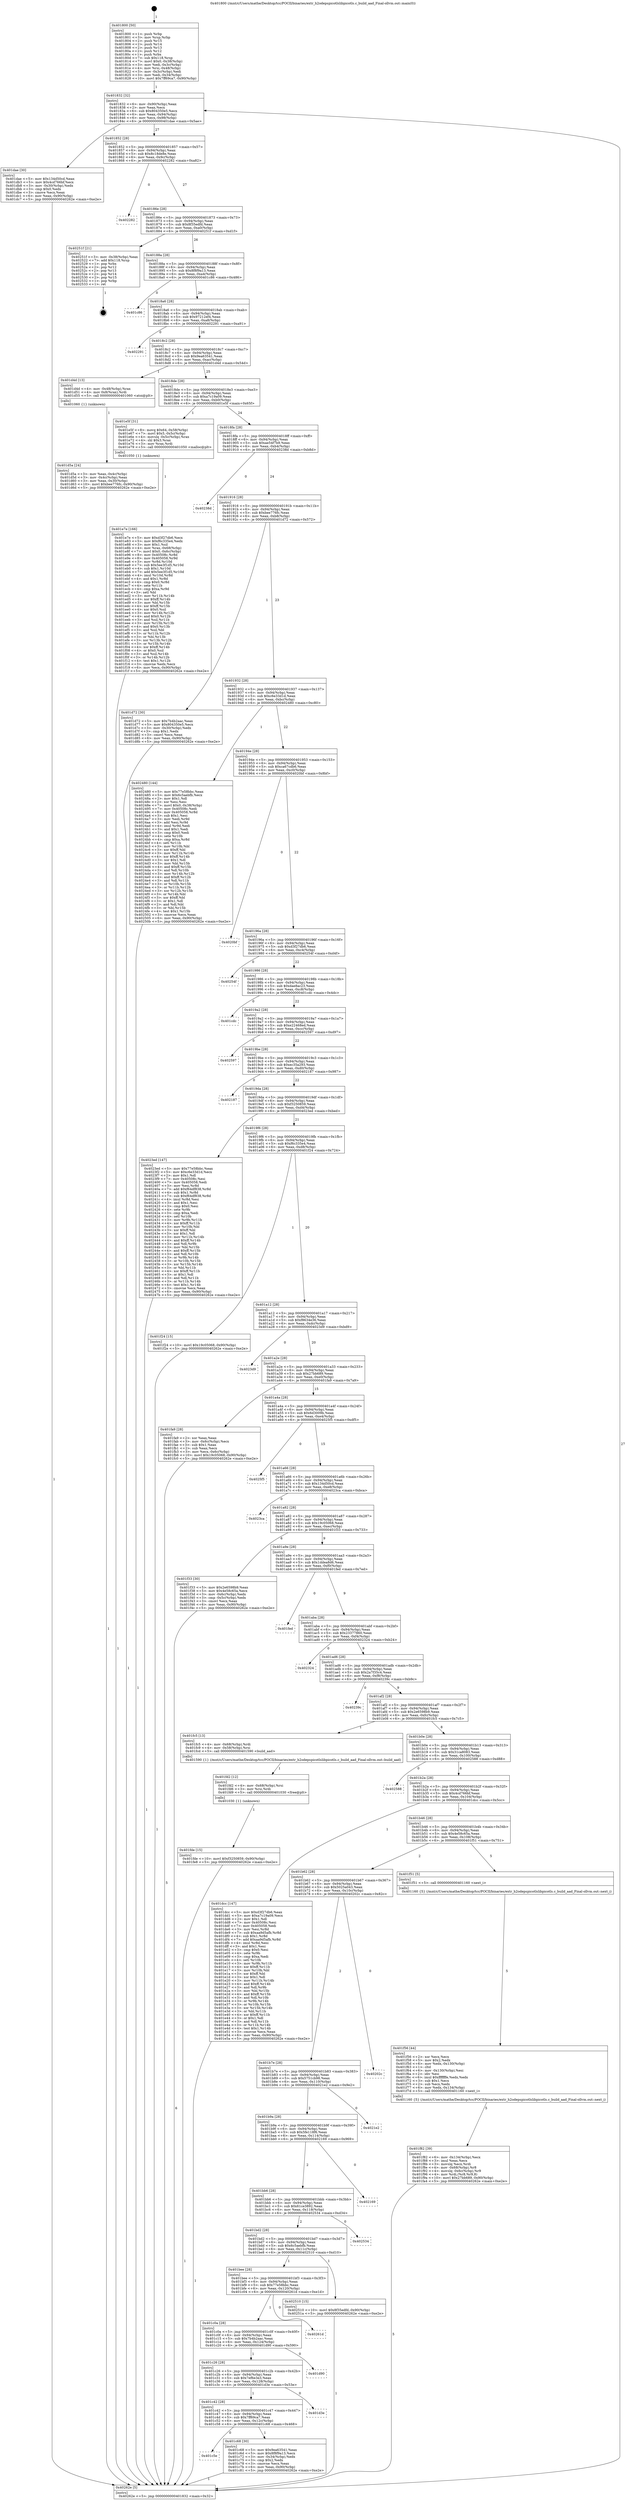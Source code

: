 digraph "0x401800" {
  label = "0x401800 (/mnt/c/Users/mathe/Desktop/tcc/POCII/binaries/extr_h2odepspicotlslibpicotls.c_build_aad_Final-ollvm.out::main(0))"
  labelloc = "t"
  node[shape=record]

  Entry [label="",width=0.3,height=0.3,shape=circle,fillcolor=black,style=filled]
  "0x401832" [label="{
     0x401832 [32]\l
     | [instrs]\l
     &nbsp;&nbsp;0x401832 \<+6\>: mov -0x90(%rbp),%eax\l
     &nbsp;&nbsp;0x401838 \<+2\>: mov %eax,%ecx\l
     &nbsp;&nbsp;0x40183a \<+6\>: sub $0x804350e5,%ecx\l
     &nbsp;&nbsp;0x401840 \<+6\>: mov %eax,-0x94(%rbp)\l
     &nbsp;&nbsp;0x401846 \<+6\>: mov %ecx,-0x98(%rbp)\l
     &nbsp;&nbsp;0x40184c \<+6\>: je 0000000000401dae \<main+0x5ae\>\l
  }"]
  "0x401dae" [label="{
     0x401dae [30]\l
     | [instrs]\l
     &nbsp;&nbsp;0x401dae \<+5\>: mov $0x134d50cd,%eax\l
     &nbsp;&nbsp;0x401db3 \<+5\>: mov $0x4cd766bf,%ecx\l
     &nbsp;&nbsp;0x401db8 \<+3\>: mov -0x30(%rbp),%edx\l
     &nbsp;&nbsp;0x401dbb \<+3\>: cmp $0x0,%edx\l
     &nbsp;&nbsp;0x401dbe \<+3\>: cmove %ecx,%eax\l
     &nbsp;&nbsp;0x401dc1 \<+6\>: mov %eax,-0x90(%rbp)\l
     &nbsp;&nbsp;0x401dc7 \<+5\>: jmp 000000000040262e \<main+0xe2e\>\l
  }"]
  "0x401852" [label="{
     0x401852 [28]\l
     | [instrs]\l
     &nbsp;&nbsp;0x401852 \<+5\>: jmp 0000000000401857 \<main+0x57\>\l
     &nbsp;&nbsp;0x401857 \<+6\>: mov -0x94(%rbp),%eax\l
     &nbsp;&nbsp;0x40185d \<+5\>: sub $0x8c18de8e,%eax\l
     &nbsp;&nbsp;0x401862 \<+6\>: mov %eax,-0x9c(%rbp)\l
     &nbsp;&nbsp;0x401868 \<+6\>: je 0000000000402282 \<main+0xa82\>\l
  }"]
  Exit [label="",width=0.3,height=0.3,shape=circle,fillcolor=black,style=filled,peripheries=2]
  "0x402282" [label="{
     0x402282\l
  }", style=dashed]
  "0x40186e" [label="{
     0x40186e [28]\l
     | [instrs]\l
     &nbsp;&nbsp;0x40186e \<+5\>: jmp 0000000000401873 \<main+0x73\>\l
     &nbsp;&nbsp;0x401873 \<+6\>: mov -0x94(%rbp),%eax\l
     &nbsp;&nbsp;0x401879 \<+5\>: sub $0x8f35edfd,%eax\l
     &nbsp;&nbsp;0x40187e \<+6\>: mov %eax,-0xa0(%rbp)\l
     &nbsp;&nbsp;0x401884 \<+6\>: je 000000000040251f \<main+0xd1f\>\l
  }"]
  "0x401fde" [label="{
     0x401fde [15]\l
     | [instrs]\l
     &nbsp;&nbsp;0x401fde \<+10\>: movl $0xf3250859,-0x90(%rbp)\l
     &nbsp;&nbsp;0x401fe8 \<+5\>: jmp 000000000040262e \<main+0xe2e\>\l
  }"]
  "0x40251f" [label="{
     0x40251f [21]\l
     | [instrs]\l
     &nbsp;&nbsp;0x40251f \<+3\>: mov -0x38(%rbp),%eax\l
     &nbsp;&nbsp;0x402522 \<+7\>: add $0x118,%rsp\l
     &nbsp;&nbsp;0x402529 \<+1\>: pop %rbx\l
     &nbsp;&nbsp;0x40252a \<+2\>: pop %r12\l
     &nbsp;&nbsp;0x40252c \<+2\>: pop %r13\l
     &nbsp;&nbsp;0x40252e \<+2\>: pop %r14\l
     &nbsp;&nbsp;0x402530 \<+2\>: pop %r15\l
     &nbsp;&nbsp;0x402532 \<+1\>: pop %rbp\l
     &nbsp;&nbsp;0x402533 \<+1\>: ret\l
  }"]
  "0x40188a" [label="{
     0x40188a [28]\l
     | [instrs]\l
     &nbsp;&nbsp;0x40188a \<+5\>: jmp 000000000040188f \<main+0x8f\>\l
     &nbsp;&nbsp;0x40188f \<+6\>: mov -0x94(%rbp),%eax\l
     &nbsp;&nbsp;0x401895 \<+5\>: sub $0x8f8f9a13,%eax\l
     &nbsp;&nbsp;0x40189a \<+6\>: mov %eax,-0xa4(%rbp)\l
     &nbsp;&nbsp;0x4018a0 \<+6\>: je 0000000000401c86 \<main+0x486\>\l
  }"]
  "0x401fd2" [label="{
     0x401fd2 [12]\l
     | [instrs]\l
     &nbsp;&nbsp;0x401fd2 \<+4\>: mov -0x68(%rbp),%rsi\l
     &nbsp;&nbsp;0x401fd6 \<+3\>: mov %rsi,%rdi\l
     &nbsp;&nbsp;0x401fd9 \<+5\>: call 0000000000401030 \<free@plt\>\l
     | [calls]\l
     &nbsp;&nbsp;0x401030 \{1\} (unknown)\l
  }"]
  "0x401c86" [label="{
     0x401c86\l
  }", style=dashed]
  "0x4018a6" [label="{
     0x4018a6 [28]\l
     | [instrs]\l
     &nbsp;&nbsp;0x4018a6 \<+5\>: jmp 00000000004018ab \<main+0xab\>\l
     &nbsp;&nbsp;0x4018ab \<+6\>: mov -0x94(%rbp),%eax\l
     &nbsp;&nbsp;0x4018b1 \<+5\>: sub $0x97212ef4,%eax\l
     &nbsp;&nbsp;0x4018b6 \<+6\>: mov %eax,-0xa8(%rbp)\l
     &nbsp;&nbsp;0x4018bc \<+6\>: je 0000000000402291 \<main+0xa91\>\l
  }"]
  "0x401f82" [label="{
     0x401f82 [39]\l
     | [instrs]\l
     &nbsp;&nbsp;0x401f82 \<+6\>: mov -0x134(%rbp),%ecx\l
     &nbsp;&nbsp;0x401f88 \<+3\>: imul %eax,%ecx\l
     &nbsp;&nbsp;0x401f8b \<+3\>: movslq %ecx,%rdi\l
     &nbsp;&nbsp;0x401f8e \<+4\>: mov -0x68(%rbp),%r8\l
     &nbsp;&nbsp;0x401f92 \<+4\>: movslq -0x6c(%rbp),%r9\l
     &nbsp;&nbsp;0x401f96 \<+4\>: mov %rdi,(%r8,%r9,8)\l
     &nbsp;&nbsp;0x401f9a \<+10\>: movl $0x27bb689,-0x90(%rbp)\l
     &nbsp;&nbsp;0x401fa4 \<+5\>: jmp 000000000040262e \<main+0xe2e\>\l
  }"]
  "0x402291" [label="{
     0x402291\l
  }", style=dashed]
  "0x4018c2" [label="{
     0x4018c2 [28]\l
     | [instrs]\l
     &nbsp;&nbsp;0x4018c2 \<+5\>: jmp 00000000004018c7 \<main+0xc7\>\l
     &nbsp;&nbsp;0x4018c7 \<+6\>: mov -0x94(%rbp),%eax\l
     &nbsp;&nbsp;0x4018cd \<+5\>: sub $0x9ea63541,%eax\l
     &nbsp;&nbsp;0x4018d2 \<+6\>: mov %eax,-0xac(%rbp)\l
     &nbsp;&nbsp;0x4018d8 \<+6\>: je 0000000000401d4d \<main+0x54d\>\l
  }"]
  "0x401f56" [label="{
     0x401f56 [44]\l
     | [instrs]\l
     &nbsp;&nbsp;0x401f56 \<+2\>: xor %ecx,%ecx\l
     &nbsp;&nbsp;0x401f58 \<+5\>: mov $0x2,%edx\l
     &nbsp;&nbsp;0x401f5d \<+6\>: mov %edx,-0x130(%rbp)\l
     &nbsp;&nbsp;0x401f63 \<+1\>: cltd\l
     &nbsp;&nbsp;0x401f64 \<+6\>: mov -0x130(%rbp),%esi\l
     &nbsp;&nbsp;0x401f6a \<+2\>: idiv %esi\l
     &nbsp;&nbsp;0x401f6c \<+6\>: imul $0xfffffffe,%edx,%edx\l
     &nbsp;&nbsp;0x401f72 \<+3\>: sub $0x1,%ecx\l
     &nbsp;&nbsp;0x401f75 \<+2\>: sub %ecx,%edx\l
     &nbsp;&nbsp;0x401f77 \<+6\>: mov %edx,-0x134(%rbp)\l
     &nbsp;&nbsp;0x401f7d \<+5\>: call 0000000000401160 \<next_i\>\l
     | [calls]\l
     &nbsp;&nbsp;0x401160 \{5\} (/mnt/c/Users/mathe/Desktop/tcc/POCII/binaries/extr_h2odepspicotlslibpicotls.c_build_aad_Final-ollvm.out::next_i)\l
  }"]
  "0x401d4d" [label="{
     0x401d4d [13]\l
     | [instrs]\l
     &nbsp;&nbsp;0x401d4d \<+4\>: mov -0x48(%rbp),%rax\l
     &nbsp;&nbsp;0x401d51 \<+4\>: mov 0x8(%rax),%rdi\l
     &nbsp;&nbsp;0x401d55 \<+5\>: call 0000000000401060 \<atoi@plt\>\l
     | [calls]\l
     &nbsp;&nbsp;0x401060 \{1\} (unknown)\l
  }"]
  "0x4018de" [label="{
     0x4018de [28]\l
     | [instrs]\l
     &nbsp;&nbsp;0x4018de \<+5\>: jmp 00000000004018e3 \<main+0xe3\>\l
     &nbsp;&nbsp;0x4018e3 \<+6\>: mov -0x94(%rbp),%eax\l
     &nbsp;&nbsp;0x4018e9 \<+5\>: sub $0xa7c19a09,%eax\l
     &nbsp;&nbsp;0x4018ee \<+6\>: mov %eax,-0xb0(%rbp)\l
     &nbsp;&nbsp;0x4018f4 \<+6\>: je 0000000000401e5f \<main+0x65f\>\l
  }"]
  "0x401e7e" [label="{
     0x401e7e [166]\l
     | [instrs]\l
     &nbsp;&nbsp;0x401e7e \<+5\>: mov $0xd3f27db6,%ecx\l
     &nbsp;&nbsp;0x401e83 \<+5\>: mov $0xf6c335e4,%edx\l
     &nbsp;&nbsp;0x401e88 \<+3\>: mov $0x1,%sil\l
     &nbsp;&nbsp;0x401e8b \<+4\>: mov %rax,-0x68(%rbp)\l
     &nbsp;&nbsp;0x401e8f \<+7\>: movl $0x0,-0x6c(%rbp)\l
     &nbsp;&nbsp;0x401e96 \<+8\>: mov 0x40508c,%r8d\l
     &nbsp;&nbsp;0x401e9e \<+8\>: mov 0x405058,%r9d\l
     &nbsp;&nbsp;0x401ea6 \<+3\>: mov %r8d,%r10d\l
     &nbsp;&nbsp;0x401ea9 \<+7\>: sub $0x5ee3f1d5,%r10d\l
     &nbsp;&nbsp;0x401eb0 \<+4\>: sub $0x1,%r10d\l
     &nbsp;&nbsp;0x401eb4 \<+7\>: add $0x5ee3f1d5,%r10d\l
     &nbsp;&nbsp;0x401ebb \<+4\>: imul %r10d,%r8d\l
     &nbsp;&nbsp;0x401ebf \<+4\>: and $0x1,%r8d\l
     &nbsp;&nbsp;0x401ec3 \<+4\>: cmp $0x0,%r8d\l
     &nbsp;&nbsp;0x401ec7 \<+4\>: sete %r11b\l
     &nbsp;&nbsp;0x401ecb \<+4\>: cmp $0xa,%r9d\l
     &nbsp;&nbsp;0x401ecf \<+3\>: setl %bl\l
     &nbsp;&nbsp;0x401ed2 \<+3\>: mov %r11b,%r14b\l
     &nbsp;&nbsp;0x401ed5 \<+4\>: xor $0xff,%r14b\l
     &nbsp;&nbsp;0x401ed9 \<+3\>: mov %bl,%r15b\l
     &nbsp;&nbsp;0x401edc \<+4\>: xor $0xff,%r15b\l
     &nbsp;&nbsp;0x401ee0 \<+4\>: xor $0x0,%sil\l
     &nbsp;&nbsp;0x401ee4 \<+3\>: mov %r14b,%r12b\l
     &nbsp;&nbsp;0x401ee7 \<+4\>: and $0x0,%r12b\l
     &nbsp;&nbsp;0x401eeb \<+3\>: and %sil,%r11b\l
     &nbsp;&nbsp;0x401eee \<+3\>: mov %r15b,%r13b\l
     &nbsp;&nbsp;0x401ef1 \<+4\>: and $0x0,%r13b\l
     &nbsp;&nbsp;0x401ef5 \<+3\>: and %sil,%bl\l
     &nbsp;&nbsp;0x401ef8 \<+3\>: or %r11b,%r12b\l
     &nbsp;&nbsp;0x401efb \<+3\>: or %bl,%r13b\l
     &nbsp;&nbsp;0x401efe \<+3\>: xor %r13b,%r12b\l
     &nbsp;&nbsp;0x401f01 \<+3\>: or %r15b,%r14b\l
     &nbsp;&nbsp;0x401f04 \<+4\>: xor $0xff,%r14b\l
     &nbsp;&nbsp;0x401f08 \<+4\>: or $0x0,%sil\l
     &nbsp;&nbsp;0x401f0c \<+3\>: and %sil,%r14b\l
     &nbsp;&nbsp;0x401f0f \<+3\>: or %r14b,%r12b\l
     &nbsp;&nbsp;0x401f12 \<+4\>: test $0x1,%r12b\l
     &nbsp;&nbsp;0x401f16 \<+3\>: cmovne %edx,%ecx\l
     &nbsp;&nbsp;0x401f19 \<+6\>: mov %ecx,-0x90(%rbp)\l
     &nbsp;&nbsp;0x401f1f \<+5\>: jmp 000000000040262e \<main+0xe2e\>\l
  }"]
  "0x401e5f" [label="{
     0x401e5f [31]\l
     | [instrs]\l
     &nbsp;&nbsp;0x401e5f \<+8\>: movq $0x64,-0x58(%rbp)\l
     &nbsp;&nbsp;0x401e67 \<+7\>: movl $0x5,-0x5c(%rbp)\l
     &nbsp;&nbsp;0x401e6e \<+4\>: movslq -0x5c(%rbp),%rax\l
     &nbsp;&nbsp;0x401e72 \<+4\>: shl $0x3,%rax\l
     &nbsp;&nbsp;0x401e76 \<+3\>: mov %rax,%rdi\l
     &nbsp;&nbsp;0x401e79 \<+5\>: call 0000000000401050 \<malloc@plt\>\l
     | [calls]\l
     &nbsp;&nbsp;0x401050 \{1\} (unknown)\l
  }"]
  "0x4018fa" [label="{
     0x4018fa [28]\l
     | [instrs]\l
     &nbsp;&nbsp;0x4018fa \<+5\>: jmp 00000000004018ff \<main+0xff\>\l
     &nbsp;&nbsp;0x4018ff \<+6\>: mov -0x94(%rbp),%eax\l
     &nbsp;&nbsp;0x401905 \<+5\>: sub $0xae54f7b9,%eax\l
     &nbsp;&nbsp;0x40190a \<+6\>: mov %eax,-0xb4(%rbp)\l
     &nbsp;&nbsp;0x401910 \<+6\>: je 000000000040238d \<main+0xb8d\>\l
  }"]
  "0x401d5a" [label="{
     0x401d5a [24]\l
     | [instrs]\l
     &nbsp;&nbsp;0x401d5a \<+3\>: mov %eax,-0x4c(%rbp)\l
     &nbsp;&nbsp;0x401d5d \<+3\>: mov -0x4c(%rbp),%eax\l
     &nbsp;&nbsp;0x401d60 \<+3\>: mov %eax,-0x30(%rbp)\l
     &nbsp;&nbsp;0x401d63 \<+10\>: movl $0xbee776fc,-0x90(%rbp)\l
     &nbsp;&nbsp;0x401d6d \<+5\>: jmp 000000000040262e \<main+0xe2e\>\l
  }"]
  "0x40238d" [label="{
     0x40238d\l
  }", style=dashed]
  "0x401916" [label="{
     0x401916 [28]\l
     | [instrs]\l
     &nbsp;&nbsp;0x401916 \<+5\>: jmp 000000000040191b \<main+0x11b\>\l
     &nbsp;&nbsp;0x40191b \<+6\>: mov -0x94(%rbp),%eax\l
     &nbsp;&nbsp;0x401921 \<+5\>: sub $0xbee776fc,%eax\l
     &nbsp;&nbsp;0x401926 \<+6\>: mov %eax,-0xb8(%rbp)\l
     &nbsp;&nbsp;0x40192c \<+6\>: je 0000000000401d72 \<main+0x572\>\l
  }"]
  "0x401800" [label="{
     0x401800 [50]\l
     | [instrs]\l
     &nbsp;&nbsp;0x401800 \<+1\>: push %rbp\l
     &nbsp;&nbsp;0x401801 \<+3\>: mov %rsp,%rbp\l
     &nbsp;&nbsp;0x401804 \<+2\>: push %r15\l
     &nbsp;&nbsp;0x401806 \<+2\>: push %r14\l
     &nbsp;&nbsp;0x401808 \<+2\>: push %r13\l
     &nbsp;&nbsp;0x40180a \<+2\>: push %r12\l
     &nbsp;&nbsp;0x40180c \<+1\>: push %rbx\l
     &nbsp;&nbsp;0x40180d \<+7\>: sub $0x118,%rsp\l
     &nbsp;&nbsp;0x401814 \<+7\>: movl $0x0,-0x38(%rbp)\l
     &nbsp;&nbsp;0x40181b \<+3\>: mov %edi,-0x3c(%rbp)\l
     &nbsp;&nbsp;0x40181e \<+4\>: mov %rsi,-0x48(%rbp)\l
     &nbsp;&nbsp;0x401822 \<+3\>: mov -0x3c(%rbp),%edi\l
     &nbsp;&nbsp;0x401825 \<+3\>: mov %edi,-0x34(%rbp)\l
     &nbsp;&nbsp;0x401828 \<+10\>: movl $0x7ff69ca7,-0x90(%rbp)\l
  }"]
  "0x401d72" [label="{
     0x401d72 [30]\l
     | [instrs]\l
     &nbsp;&nbsp;0x401d72 \<+5\>: mov $0x7b4b2aac,%eax\l
     &nbsp;&nbsp;0x401d77 \<+5\>: mov $0x804350e5,%ecx\l
     &nbsp;&nbsp;0x401d7c \<+3\>: mov -0x30(%rbp),%edx\l
     &nbsp;&nbsp;0x401d7f \<+3\>: cmp $0x1,%edx\l
     &nbsp;&nbsp;0x401d82 \<+3\>: cmovl %ecx,%eax\l
     &nbsp;&nbsp;0x401d85 \<+6\>: mov %eax,-0x90(%rbp)\l
     &nbsp;&nbsp;0x401d8b \<+5\>: jmp 000000000040262e \<main+0xe2e\>\l
  }"]
  "0x401932" [label="{
     0x401932 [28]\l
     | [instrs]\l
     &nbsp;&nbsp;0x401932 \<+5\>: jmp 0000000000401937 \<main+0x137\>\l
     &nbsp;&nbsp;0x401937 \<+6\>: mov -0x94(%rbp),%eax\l
     &nbsp;&nbsp;0x40193d \<+5\>: sub $0xc6e33d1d,%eax\l
     &nbsp;&nbsp;0x401942 \<+6\>: mov %eax,-0xbc(%rbp)\l
     &nbsp;&nbsp;0x401948 \<+6\>: je 0000000000402480 \<main+0xc80\>\l
  }"]
  "0x40262e" [label="{
     0x40262e [5]\l
     | [instrs]\l
     &nbsp;&nbsp;0x40262e \<+5\>: jmp 0000000000401832 \<main+0x32\>\l
  }"]
  "0x402480" [label="{
     0x402480 [144]\l
     | [instrs]\l
     &nbsp;&nbsp;0x402480 \<+5\>: mov $0x77e58bbc,%eax\l
     &nbsp;&nbsp;0x402485 \<+5\>: mov $0x6c5aebfb,%ecx\l
     &nbsp;&nbsp;0x40248a \<+2\>: mov $0x1,%dl\l
     &nbsp;&nbsp;0x40248c \<+2\>: xor %esi,%esi\l
     &nbsp;&nbsp;0x40248e \<+7\>: movl $0x0,-0x38(%rbp)\l
     &nbsp;&nbsp;0x402495 \<+7\>: mov 0x40508c,%edi\l
     &nbsp;&nbsp;0x40249c \<+8\>: mov 0x405058,%r8d\l
     &nbsp;&nbsp;0x4024a4 \<+3\>: sub $0x1,%esi\l
     &nbsp;&nbsp;0x4024a7 \<+3\>: mov %edi,%r9d\l
     &nbsp;&nbsp;0x4024aa \<+3\>: add %esi,%r9d\l
     &nbsp;&nbsp;0x4024ad \<+4\>: imul %r9d,%edi\l
     &nbsp;&nbsp;0x4024b1 \<+3\>: and $0x1,%edi\l
     &nbsp;&nbsp;0x4024b4 \<+3\>: cmp $0x0,%edi\l
     &nbsp;&nbsp;0x4024b7 \<+4\>: sete %r10b\l
     &nbsp;&nbsp;0x4024bb \<+4\>: cmp $0xa,%r8d\l
     &nbsp;&nbsp;0x4024bf \<+4\>: setl %r11b\l
     &nbsp;&nbsp;0x4024c3 \<+3\>: mov %r10b,%bl\l
     &nbsp;&nbsp;0x4024c6 \<+3\>: xor $0xff,%bl\l
     &nbsp;&nbsp;0x4024c9 \<+3\>: mov %r11b,%r14b\l
     &nbsp;&nbsp;0x4024cc \<+4\>: xor $0xff,%r14b\l
     &nbsp;&nbsp;0x4024d0 \<+3\>: xor $0x1,%dl\l
     &nbsp;&nbsp;0x4024d3 \<+3\>: mov %bl,%r15b\l
     &nbsp;&nbsp;0x4024d6 \<+4\>: and $0xff,%r15b\l
     &nbsp;&nbsp;0x4024da \<+3\>: and %dl,%r10b\l
     &nbsp;&nbsp;0x4024dd \<+3\>: mov %r14b,%r12b\l
     &nbsp;&nbsp;0x4024e0 \<+4\>: and $0xff,%r12b\l
     &nbsp;&nbsp;0x4024e4 \<+3\>: and %dl,%r11b\l
     &nbsp;&nbsp;0x4024e7 \<+3\>: or %r10b,%r15b\l
     &nbsp;&nbsp;0x4024ea \<+3\>: or %r11b,%r12b\l
     &nbsp;&nbsp;0x4024ed \<+3\>: xor %r12b,%r15b\l
     &nbsp;&nbsp;0x4024f0 \<+3\>: or %r14b,%bl\l
     &nbsp;&nbsp;0x4024f3 \<+3\>: xor $0xff,%bl\l
     &nbsp;&nbsp;0x4024f6 \<+3\>: or $0x1,%dl\l
     &nbsp;&nbsp;0x4024f9 \<+2\>: and %dl,%bl\l
     &nbsp;&nbsp;0x4024fb \<+3\>: or %bl,%r15b\l
     &nbsp;&nbsp;0x4024fe \<+4\>: test $0x1,%r15b\l
     &nbsp;&nbsp;0x402502 \<+3\>: cmovne %ecx,%eax\l
     &nbsp;&nbsp;0x402505 \<+6\>: mov %eax,-0x90(%rbp)\l
     &nbsp;&nbsp;0x40250b \<+5\>: jmp 000000000040262e \<main+0xe2e\>\l
  }"]
  "0x40194e" [label="{
     0x40194e [28]\l
     | [instrs]\l
     &nbsp;&nbsp;0x40194e \<+5\>: jmp 0000000000401953 \<main+0x153\>\l
     &nbsp;&nbsp;0x401953 \<+6\>: mov -0x94(%rbp),%eax\l
     &nbsp;&nbsp;0x401959 \<+5\>: sub $0xca67cdb6,%eax\l
     &nbsp;&nbsp;0x40195e \<+6\>: mov %eax,-0xc0(%rbp)\l
     &nbsp;&nbsp;0x401964 \<+6\>: je 00000000004020bf \<main+0x8bf\>\l
  }"]
  "0x401c5e" [label="{
     0x401c5e\l
  }", style=dashed]
  "0x4020bf" [label="{
     0x4020bf\l
  }", style=dashed]
  "0x40196a" [label="{
     0x40196a [28]\l
     | [instrs]\l
     &nbsp;&nbsp;0x40196a \<+5\>: jmp 000000000040196f \<main+0x16f\>\l
     &nbsp;&nbsp;0x40196f \<+6\>: mov -0x94(%rbp),%eax\l
     &nbsp;&nbsp;0x401975 \<+5\>: sub $0xd3f27db6,%eax\l
     &nbsp;&nbsp;0x40197a \<+6\>: mov %eax,-0xc4(%rbp)\l
     &nbsp;&nbsp;0x401980 \<+6\>: je 000000000040254f \<main+0xd4f\>\l
  }"]
  "0x401c68" [label="{
     0x401c68 [30]\l
     | [instrs]\l
     &nbsp;&nbsp;0x401c68 \<+5\>: mov $0x9ea63541,%eax\l
     &nbsp;&nbsp;0x401c6d \<+5\>: mov $0x8f8f9a13,%ecx\l
     &nbsp;&nbsp;0x401c72 \<+3\>: mov -0x34(%rbp),%edx\l
     &nbsp;&nbsp;0x401c75 \<+3\>: cmp $0x2,%edx\l
     &nbsp;&nbsp;0x401c78 \<+3\>: cmovne %ecx,%eax\l
     &nbsp;&nbsp;0x401c7b \<+6\>: mov %eax,-0x90(%rbp)\l
     &nbsp;&nbsp;0x401c81 \<+5\>: jmp 000000000040262e \<main+0xe2e\>\l
  }"]
  "0x40254f" [label="{
     0x40254f\l
  }", style=dashed]
  "0x401986" [label="{
     0x401986 [28]\l
     | [instrs]\l
     &nbsp;&nbsp;0x401986 \<+5\>: jmp 000000000040198b \<main+0x18b\>\l
     &nbsp;&nbsp;0x40198b \<+6\>: mov -0x94(%rbp),%eax\l
     &nbsp;&nbsp;0x401991 \<+5\>: sub $0xdae8ac23,%eax\l
     &nbsp;&nbsp;0x401996 \<+6\>: mov %eax,-0xc8(%rbp)\l
     &nbsp;&nbsp;0x40199c \<+6\>: je 0000000000401cdc \<main+0x4dc\>\l
  }"]
  "0x401c42" [label="{
     0x401c42 [28]\l
     | [instrs]\l
     &nbsp;&nbsp;0x401c42 \<+5\>: jmp 0000000000401c47 \<main+0x447\>\l
     &nbsp;&nbsp;0x401c47 \<+6\>: mov -0x94(%rbp),%eax\l
     &nbsp;&nbsp;0x401c4d \<+5\>: sub $0x7ff69ca7,%eax\l
     &nbsp;&nbsp;0x401c52 \<+6\>: mov %eax,-0x12c(%rbp)\l
     &nbsp;&nbsp;0x401c58 \<+6\>: je 0000000000401c68 \<main+0x468\>\l
  }"]
  "0x401cdc" [label="{
     0x401cdc\l
  }", style=dashed]
  "0x4019a2" [label="{
     0x4019a2 [28]\l
     | [instrs]\l
     &nbsp;&nbsp;0x4019a2 \<+5\>: jmp 00000000004019a7 \<main+0x1a7\>\l
     &nbsp;&nbsp;0x4019a7 \<+6\>: mov -0x94(%rbp),%eax\l
     &nbsp;&nbsp;0x4019ad \<+5\>: sub $0xe22468ed,%eax\l
     &nbsp;&nbsp;0x4019b2 \<+6\>: mov %eax,-0xcc(%rbp)\l
     &nbsp;&nbsp;0x4019b8 \<+6\>: je 0000000000402597 \<main+0xd97\>\l
  }"]
  "0x401d3e" [label="{
     0x401d3e\l
  }", style=dashed]
  "0x402597" [label="{
     0x402597\l
  }", style=dashed]
  "0x4019be" [label="{
     0x4019be [28]\l
     | [instrs]\l
     &nbsp;&nbsp;0x4019be \<+5\>: jmp 00000000004019c3 \<main+0x1c3\>\l
     &nbsp;&nbsp;0x4019c3 \<+6\>: mov -0x94(%rbp),%eax\l
     &nbsp;&nbsp;0x4019c9 \<+5\>: sub $0xec35a293,%eax\l
     &nbsp;&nbsp;0x4019ce \<+6\>: mov %eax,-0xd0(%rbp)\l
     &nbsp;&nbsp;0x4019d4 \<+6\>: je 0000000000402187 \<main+0x987\>\l
  }"]
  "0x401c26" [label="{
     0x401c26 [28]\l
     | [instrs]\l
     &nbsp;&nbsp;0x401c26 \<+5\>: jmp 0000000000401c2b \<main+0x42b\>\l
     &nbsp;&nbsp;0x401c2b \<+6\>: mov -0x94(%rbp),%eax\l
     &nbsp;&nbsp;0x401c31 \<+5\>: sub $0x7ef6e3e3,%eax\l
     &nbsp;&nbsp;0x401c36 \<+6\>: mov %eax,-0x128(%rbp)\l
     &nbsp;&nbsp;0x401c3c \<+6\>: je 0000000000401d3e \<main+0x53e\>\l
  }"]
  "0x402187" [label="{
     0x402187\l
  }", style=dashed]
  "0x4019da" [label="{
     0x4019da [28]\l
     | [instrs]\l
     &nbsp;&nbsp;0x4019da \<+5\>: jmp 00000000004019df \<main+0x1df\>\l
     &nbsp;&nbsp;0x4019df \<+6\>: mov -0x94(%rbp),%eax\l
     &nbsp;&nbsp;0x4019e5 \<+5\>: sub $0xf3250859,%eax\l
     &nbsp;&nbsp;0x4019ea \<+6\>: mov %eax,-0xd4(%rbp)\l
     &nbsp;&nbsp;0x4019f0 \<+6\>: je 00000000004023ed \<main+0xbed\>\l
  }"]
  "0x401d90" [label="{
     0x401d90\l
  }", style=dashed]
  "0x4023ed" [label="{
     0x4023ed [147]\l
     | [instrs]\l
     &nbsp;&nbsp;0x4023ed \<+5\>: mov $0x77e58bbc,%eax\l
     &nbsp;&nbsp;0x4023f2 \<+5\>: mov $0xc6e33d1d,%ecx\l
     &nbsp;&nbsp;0x4023f7 \<+2\>: mov $0x1,%dl\l
     &nbsp;&nbsp;0x4023f9 \<+7\>: mov 0x40508c,%esi\l
     &nbsp;&nbsp;0x402400 \<+7\>: mov 0x405058,%edi\l
     &nbsp;&nbsp;0x402407 \<+3\>: mov %esi,%r8d\l
     &nbsp;&nbsp;0x40240a \<+7\>: add $0xf64df838,%r8d\l
     &nbsp;&nbsp;0x402411 \<+4\>: sub $0x1,%r8d\l
     &nbsp;&nbsp;0x402415 \<+7\>: sub $0xf64df838,%r8d\l
     &nbsp;&nbsp;0x40241c \<+4\>: imul %r8d,%esi\l
     &nbsp;&nbsp;0x402420 \<+3\>: and $0x1,%esi\l
     &nbsp;&nbsp;0x402423 \<+3\>: cmp $0x0,%esi\l
     &nbsp;&nbsp;0x402426 \<+4\>: sete %r9b\l
     &nbsp;&nbsp;0x40242a \<+3\>: cmp $0xa,%edi\l
     &nbsp;&nbsp;0x40242d \<+4\>: setl %r10b\l
     &nbsp;&nbsp;0x402431 \<+3\>: mov %r9b,%r11b\l
     &nbsp;&nbsp;0x402434 \<+4\>: xor $0xff,%r11b\l
     &nbsp;&nbsp;0x402438 \<+3\>: mov %r10b,%bl\l
     &nbsp;&nbsp;0x40243b \<+3\>: xor $0xff,%bl\l
     &nbsp;&nbsp;0x40243e \<+3\>: xor $0x1,%dl\l
     &nbsp;&nbsp;0x402441 \<+3\>: mov %r11b,%r14b\l
     &nbsp;&nbsp;0x402444 \<+4\>: and $0xff,%r14b\l
     &nbsp;&nbsp;0x402448 \<+3\>: and %dl,%r9b\l
     &nbsp;&nbsp;0x40244b \<+3\>: mov %bl,%r15b\l
     &nbsp;&nbsp;0x40244e \<+4\>: and $0xff,%r15b\l
     &nbsp;&nbsp;0x402452 \<+3\>: and %dl,%r10b\l
     &nbsp;&nbsp;0x402455 \<+3\>: or %r9b,%r14b\l
     &nbsp;&nbsp;0x402458 \<+3\>: or %r10b,%r15b\l
     &nbsp;&nbsp;0x40245b \<+3\>: xor %r15b,%r14b\l
     &nbsp;&nbsp;0x40245e \<+3\>: or %bl,%r11b\l
     &nbsp;&nbsp;0x402461 \<+4\>: xor $0xff,%r11b\l
     &nbsp;&nbsp;0x402465 \<+3\>: or $0x1,%dl\l
     &nbsp;&nbsp;0x402468 \<+3\>: and %dl,%r11b\l
     &nbsp;&nbsp;0x40246b \<+3\>: or %r11b,%r14b\l
     &nbsp;&nbsp;0x40246e \<+4\>: test $0x1,%r14b\l
     &nbsp;&nbsp;0x402472 \<+3\>: cmovne %ecx,%eax\l
     &nbsp;&nbsp;0x402475 \<+6\>: mov %eax,-0x90(%rbp)\l
     &nbsp;&nbsp;0x40247b \<+5\>: jmp 000000000040262e \<main+0xe2e\>\l
  }"]
  "0x4019f6" [label="{
     0x4019f6 [28]\l
     | [instrs]\l
     &nbsp;&nbsp;0x4019f6 \<+5\>: jmp 00000000004019fb \<main+0x1fb\>\l
     &nbsp;&nbsp;0x4019fb \<+6\>: mov -0x94(%rbp),%eax\l
     &nbsp;&nbsp;0x401a01 \<+5\>: sub $0xf6c335e4,%eax\l
     &nbsp;&nbsp;0x401a06 \<+6\>: mov %eax,-0xd8(%rbp)\l
     &nbsp;&nbsp;0x401a0c \<+6\>: je 0000000000401f24 \<main+0x724\>\l
  }"]
  "0x401c0a" [label="{
     0x401c0a [28]\l
     | [instrs]\l
     &nbsp;&nbsp;0x401c0a \<+5\>: jmp 0000000000401c0f \<main+0x40f\>\l
     &nbsp;&nbsp;0x401c0f \<+6\>: mov -0x94(%rbp),%eax\l
     &nbsp;&nbsp;0x401c15 \<+5\>: sub $0x7b4b2aac,%eax\l
     &nbsp;&nbsp;0x401c1a \<+6\>: mov %eax,-0x124(%rbp)\l
     &nbsp;&nbsp;0x401c20 \<+6\>: je 0000000000401d90 \<main+0x590\>\l
  }"]
  "0x401f24" [label="{
     0x401f24 [15]\l
     | [instrs]\l
     &nbsp;&nbsp;0x401f24 \<+10\>: movl $0x19c05068,-0x90(%rbp)\l
     &nbsp;&nbsp;0x401f2e \<+5\>: jmp 000000000040262e \<main+0xe2e\>\l
  }"]
  "0x401a12" [label="{
     0x401a12 [28]\l
     | [instrs]\l
     &nbsp;&nbsp;0x401a12 \<+5\>: jmp 0000000000401a17 \<main+0x217\>\l
     &nbsp;&nbsp;0x401a17 \<+6\>: mov -0x94(%rbp),%eax\l
     &nbsp;&nbsp;0x401a1d \<+5\>: sub $0xf8634e36,%eax\l
     &nbsp;&nbsp;0x401a22 \<+6\>: mov %eax,-0xdc(%rbp)\l
     &nbsp;&nbsp;0x401a28 \<+6\>: je 00000000004023d9 \<main+0xbd9\>\l
  }"]
  "0x40261d" [label="{
     0x40261d\l
  }", style=dashed]
  "0x4023d9" [label="{
     0x4023d9\l
  }", style=dashed]
  "0x401a2e" [label="{
     0x401a2e [28]\l
     | [instrs]\l
     &nbsp;&nbsp;0x401a2e \<+5\>: jmp 0000000000401a33 \<main+0x233\>\l
     &nbsp;&nbsp;0x401a33 \<+6\>: mov -0x94(%rbp),%eax\l
     &nbsp;&nbsp;0x401a39 \<+5\>: sub $0x27bb689,%eax\l
     &nbsp;&nbsp;0x401a3e \<+6\>: mov %eax,-0xe0(%rbp)\l
     &nbsp;&nbsp;0x401a44 \<+6\>: je 0000000000401fa9 \<main+0x7a9\>\l
  }"]
  "0x401bee" [label="{
     0x401bee [28]\l
     | [instrs]\l
     &nbsp;&nbsp;0x401bee \<+5\>: jmp 0000000000401bf3 \<main+0x3f3\>\l
     &nbsp;&nbsp;0x401bf3 \<+6\>: mov -0x94(%rbp),%eax\l
     &nbsp;&nbsp;0x401bf9 \<+5\>: sub $0x77e58bbc,%eax\l
     &nbsp;&nbsp;0x401bfe \<+6\>: mov %eax,-0x120(%rbp)\l
     &nbsp;&nbsp;0x401c04 \<+6\>: je 000000000040261d \<main+0xe1d\>\l
  }"]
  "0x401fa9" [label="{
     0x401fa9 [28]\l
     | [instrs]\l
     &nbsp;&nbsp;0x401fa9 \<+2\>: xor %eax,%eax\l
     &nbsp;&nbsp;0x401fab \<+3\>: mov -0x6c(%rbp),%ecx\l
     &nbsp;&nbsp;0x401fae \<+3\>: sub $0x1,%eax\l
     &nbsp;&nbsp;0x401fb1 \<+2\>: sub %eax,%ecx\l
     &nbsp;&nbsp;0x401fb3 \<+3\>: mov %ecx,-0x6c(%rbp)\l
     &nbsp;&nbsp;0x401fb6 \<+10\>: movl $0x19c05068,-0x90(%rbp)\l
     &nbsp;&nbsp;0x401fc0 \<+5\>: jmp 000000000040262e \<main+0xe2e\>\l
  }"]
  "0x401a4a" [label="{
     0x401a4a [28]\l
     | [instrs]\l
     &nbsp;&nbsp;0x401a4a \<+5\>: jmp 0000000000401a4f \<main+0x24f\>\l
     &nbsp;&nbsp;0x401a4f \<+6\>: mov -0x94(%rbp),%eax\l
     &nbsp;&nbsp;0x401a55 \<+5\>: sub $0x6d3009b,%eax\l
     &nbsp;&nbsp;0x401a5a \<+6\>: mov %eax,-0xe4(%rbp)\l
     &nbsp;&nbsp;0x401a60 \<+6\>: je 00000000004025f5 \<main+0xdf5\>\l
  }"]
  "0x402510" [label="{
     0x402510 [15]\l
     | [instrs]\l
     &nbsp;&nbsp;0x402510 \<+10\>: movl $0x8f35edfd,-0x90(%rbp)\l
     &nbsp;&nbsp;0x40251a \<+5\>: jmp 000000000040262e \<main+0xe2e\>\l
  }"]
  "0x4025f5" [label="{
     0x4025f5\l
  }", style=dashed]
  "0x401a66" [label="{
     0x401a66 [28]\l
     | [instrs]\l
     &nbsp;&nbsp;0x401a66 \<+5\>: jmp 0000000000401a6b \<main+0x26b\>\l
     &nbsp;&nbsp;0x401a6b \<+6\>: mov -0x94(%rbp),%eax\l
     &nbsp;&nbsp;0x401a71 \<+5\>: sub $0x134d50cd,%eax\l
     &nbsp;&nbsp;0x401a76 \<+6\>: mov %eax,-0xe8(%rbp)\l
     &nbsp;&nbsp;0x401a7c \<+6\>: je 00000000004023ca \<main+0xbca\>\l
  }"]
  "0x401bd2" [label="{
     0x401bd2 [28]\l
     | [instrs]\l
     &nbsp;&nbsp;0x401bd2 \<+5\>: jmp 0000000000401bd7 \<main+0x3d7\>\l
     &nbsp;&nbsp;0x401bd7 \<+6\>: mov -0x94(%rbp),%eax\l
     &nbsp;&nbsp;0x401bdd \<+5\>: sub $0x6c5aebfb,%eax\l
     &nbsp;&nbsp;0x401be2 \<+6\>: mov %eax,-0x11c(%rbp)\l
     &nbsp;&nbsp;0x401be8 \<+6\>: je 0000000000402510 \<main+0xd10\>\l
  }"]
  "0x4023ca" [label="{
     0x4023ca\l
  }", style=dashed]
  "0x401a82" [label="{
     0x401a82 [28]\l
     | [instrs]\l
     &nbsp;&nbsp;0x401a82 \<+5\>: jmp 0000000000401a87 \<main+0x287\>\l
     &nbsp;&nbsp;0x401a87 \<+6\>: mov -0x94(%rbp),%eax\l
     &nbsp;&nbsp;0x401a8d \<+5\>: sub $0x19c05068,%eax\l
     &nbsp;&nbsp;0x401a92 \<+6\>: mov %eax,-0xec(%rbp)\l
     &nbsp;&nbsp;0x401a98 \<+6\>: je 0000000000401f33 \<main+0x733\>\l
  }"]
  "0x402534" [label="{
     0x402534\l
  }", style=dashed]
  "0x401f33" [label="{
     0x401f33 [30]\l
     | [instrs]\l
     &nbsp;&nbsp;0x401f33 \<+5\>: mov $0x2e6598b9,%eax\l
     &nbsp;&nbsp;0x401f38 \<+5\>: mov $0x4e58c65a,%ecx\l
     &nbsp;&nbsp;0x401f3d \<+3\>: mov -0x6c(%rbp),%edx\l
     &nbsp;&nbsp;0x401f40 \<+3\>: cmp -0x5c(%rbp),%edx\l
     &nbsp;&nbsp;0x401f43 \<+3\>: cmovl %ecx,%eax\l
     &nbsp;&nbsp;0x401f46 \<+6\>: mov %eax,-0x90(%rbp)\l
     &nbsp;&nbsp;0x401f4c \<+5\>: jmp 000000000040262e \<main+0xe2e\>\l
  }"]
  "0x401a9e" [label="{
     0x401a9e [28]\l
     | [instrs]\l
     &nbsp;&nbsp;0x401a9e \<+5\>: jmp 0000000000401aa3 \<main+0x2a3\>\l
     &nbsp;&nbsp;0x401aa3 \<+6\>: mov -0x94(%rbp),%eax\l
     &nbsp;&nbsp;0x401aa9 \<+5\>: sub $0x1ddea8d6,%eax\l
     &nbsp;&nbsp;0x401aae \<+6\>: mov %eax,-0xf0(%rbp)\l
     &nbsp;&nbsp;0x401ab4 \<+6\>: je 0000000000401fed \<main+0x7ed\>\l
  }"]
  "0x401bb6" [label="{
     0x401bb6 [28]\l
     | [instrs]\l
     &nbsp;&nbsp;0x401bb6 \<+5\>: jmp 0000000000401bbb \<main+0x3bb\>\l
     &nbsp;&nbsp;0x401bbb \<+6\>: mov -0x94(%rbp),%eax\l
     &nbsp;&nbsp;0x401bc1 \<+5\>: sub $0x61ce3892,%eax\l
     &nbsp;&nbsp;0x401bc6 \<+6\>: mov %eax,-0x118(%rbp)\l
     &nbsp;&nbsp;0x401bcc \<+6\>: je 0000000000402534 \<main+0xd34\>\l
  }"]
  "0x401fed" [label="{
     0x401fed\l
  }", style=dashed]
  "0x401aba" [label="{
     0x401aba [28]\l
     | [instrs]\l
     &nbsp;&nbsp;0x401aba \<+5\>: jmp 0000000000401abf \<main+0x2bf\>\l
     &nbsp;&nbsp;0x401abf \<+6\>: mov -0x94(%rbp),%eax\l
     &nbsp;&nbsp;0x401ac5 \<+5\>: sub $0x23377860,%eax\l
     &nbsp;&nbsp;0x401aca \<+6\>: mov %eax,-0xf4(%rbp)\l
     &nbsp;&nbsp;0x401ad0 \<+6\>: je 0000000000402324 \<main+0xb24\>\l
  }"]
  "0x402169" [label="{
     0x402169\l
  }", style=dashed]
  "0x402324" [label="{
     0x402324\l
  }", style=dashed]
  "0x401ad6" [label="{
     0x401ad6 [28]\l
     | [instrs]\l
     &nbsp;&nbsp;0x401ad6 \<+5\>: jmp 0000000000401adb \<main+0x2db\>\l
     &nbsp;&nbsp;0x401adb \<+6\>: mov -0x94(%rbp),%eax\l
     &nbsp;&nbsp;0x401ae1 \<+5\>: sub $0x2a7f35c4,%eax\l
     &nbsp;&nbsp;0x401ae6 \<+6\>: mov %eax,-0xf8(%rbp)\l
     &nbsp;&nbsp;0x401aec \<+6\>: je 000000000040239c \<main+0xb9c\>\l
  }"]
  "0x401b9a" [label="{
     0x401b9a [28]\l
     | [instrs]\l
     &nbsp;&nbsp;0x401b9a \<+5\>: jmp 0000000000401b9f \<main+0x39f\>\l
     &nbsp;&nbsp;0x401b9f \<+6\>: mov -0x94(%rbp),%eax\l
     &nbsp;&nbsp;0x401ba5 \<+5\>: sub $0x5fe118f6,%eax\l
     &nbsp;&nbsp;0x401baa \<+6\>: mov %eax,-0x114(%rbp)\l
     &nbsp;&nbsp;0x401bb0 \<+6\>: je 0000000000402169 \<main+0x969\>\l
  }"]
  "0x40239c" [label="{
     0x40239c\l
  }", style=dashed]
  "0x401af2" [label="{
     0x401af2 [28]\l
     | [instrs]\l
     &nbsp;&nbsp;0x401af2 \<+5\>: jmp 0000000000401af7 \<main+0x2f7\>\l
     &nbsp;&nbsp;0x401af7 \<+6\>: mov -0x94(%rbp),%eax\l
     &nbsp;&nbsp;0x401afd \<+5\>: sub $0x2e6598b9,%eax\l
     &nbsp;&nbsp;0x401b02 \<+6\>: mov %eax,-0xfc(%rbp)\l
     &nbsp;&nbsp;0x401b08 \<+6\>: je 0000000000401fc5 \<main+0x7c5\>\l
  }"]
  "0x4021e2" [label="{
     0x4021e2\l
  }", style=dashed]
  "0x401fc5" [label="{
     0x401fc5 [13]\l
     | [instrs]\l
     &nbsp;&nbsp;0x401fc5 \<+4\>: mov -0x68(%rbp),%rdi\l
     &nbsp;&nbsp;0x401fc9 \<+4\>: mov -0x58(%rbp),%rsi\l
     &nbsp;&nbsp;0x401fcd \<+5\>: call 0000000000401590 \<build_aad\>\l
     | [calls]\l
     &nbsp;&nbsp;0x401590 \{1\} (/mnt/c/Users/mathe/Desktop/tcc/POCII/binaries/extr_h2odepspicotlslibpicotls.c_build_aad_Final-ollvm.out::build_aad)\l
  }"]
  "0x401b0e" [label="{
     0x401b0e [28]\l
     | [instrs]\l
     &nbsp;&nbsp;0x401b0e \<+5\>: jmp 0000000000401b13 \<main+0x313\>\l
     &nbsp;&nbsp;0x401b13 \<+6\>: mov -0x94(%rbp),%eax\l
     &nbsp;&nbsp;0x401b19 \<+5\>: sub $0x31ca8083,%eax\l
     &nbsp;&nbsp;0x401b1e \<+6\>: mov %eax,-0x100(%rbp)\l
     &nbsp;&nbsp;0x401b24 \<+6\>: je 0000000000402588 \<main+0xd88\>\l
  }"]
  "0x401b7e" [label="{
     0x401b7e [28]\l
     | [instrs]\l
     &nbsp;&nbsp;0x401b7e \<+5\>: jmp 0000000000401b83 \<main+0x383\>\l
     &nbsp;&nbsp;0x401b83 \<+6\>: mov -0x94(%rbp),%eax\l
     &nbsp;&nbsp;0x401b89 \<+5\>: sub $0x5751cb98,%eax\l
     &nbsp;&nbsp;0x401b8e \<+6\>: mov %eax,-0x110(%rbp)\l
     &nbsp;&nbsp;0x401b94 \<+6\>: je 00000000004021e2 \<main+0x9e2\>\l
  }"]
  "0x402588" [label="{
     0x402588\l
  }", style=dashed]
  "0x401b2a" [label="{
     0x401b2a [28]\l
     | [instrs]\l
     &nbsp;&nbsp;0x401b2a \<+5\>: jmp 0000000000401b2f \<main+0x32f\>\l
     &nbsp;&nbsp;0x401b2f \<+6\>: mov -0x94(%rbp),%eax\l
     &nbsp;&nbsp;0x401b35 \<+5\>: sub $0x4cd766bf,%eax\l
     &nbsp;&nbsp;0x401b3a \<+6\>: mov %eax,-0x104(%rbp)\l
     &nbsp;&nbsp;0x401b40 \<+6\>: je 0000000000401dcc \<main+0x5cc\>\l
  }"]
  "0x40202c" [label="{
     0x40202c\l
  }", style=dashed]
  "0x401dcc" [label="{
     0x401dcc [147]\l
     | [instrs]\l
     &nbsp;&nbsp;0x401dcc \<+5\>: mov $0xd3f27db6,%eax\l
     &nbsp;&nbsp;0x401dd1 \<+5\>: mov $0xa7c19a09,%ecx\l
     &nbsp;&nbsp;0x401dd6 \<+2\>: mov $0x1,%dl\l
     &nbsp;&nbsp;0x401dd8 \<+7\>: mov 0x40508c,%esi\l
     &nbsp;&nbsp;0x401ddf \<+7\>: mov 0x405058,%edi\l
     &nbsp;&nbsp;0x401de6 \<+3\>: mov %esi,%r8d\l
     &nbsp;&nbsp;0x401de9 \<+7\>: sub $0xaa9d5afb,%r8d\l
     &nbsp;&nbsp;0x401df0 \<+4\>: sub $0x1,%r8d\l
     &nbsp;&nbsp;0x401df4 \<+7\>: add $0xaa9d5afb,%r8d\l
     &nbsp;&nbsp;0x401dfb \<+4\>: imul %r8d,%esi\l
     &nbsp;&nbsp;0x401dff \<+3\>: and $0x1,%esi\l
     &nbsp;&nbsp;0x401e02 \<+3\>: cmp $0x0,%esi\l
     &nbsp;&nbsp;0x401e05 \<+4\>: sete %r9b\l
     &nbsp;&nbsp;0x401e09 \<+3\>: cmp $0xa,%edi\l
     &nbsp;&nbsp;0x401e0c \<+4\>: setl %r10b\l
     &nbsp;&nbsp;0x401e10 \<+3\>: mov %r9b,%r11b\l
     &nbsp;&nbsp;0x401e13 \<+4\>: xor $0xff,%r11b\l
     &nbsp;&nbsp;0x401e17 \<+3\>: mov %r10b,%bl\l
     &nbsp;&nbsp;0x401e1a \<+3\>: xor $0xff,%bl\l
     &nbsp;&nbsp;0x401e1d \<+3\>: xor $0x1,%dl\l
     &nbsp;&nbsp;0x401e20 \<+3\>: mov %r11b,%r14b\l
     &nbsp;&nbsp;0x401e23 \<+4\>: and $0xff,%r14b\l
     &nbsp;&nbsp;0x401e27 \<+3\>: and %dl,%r9b\l
     &nbsp;&nbsp;0x401e2a \<+3\>: mov %bl,%r15b\l
     &nbsp;&nbsp;0x401e2d \<+4\>: and $0xff,%r15b\l
     &nbsp;&nbsp;0x401e31 \<+3\>: and %dl,%r10b\l
     &nbsp;&nbsp;0x401e34 \<+3\>: or %r9b,%r14b\l
     &nbsp;&nbsp;0x401e37 \<+3\>: or %r10b,%r15b\l
     &nbsp;&nbsp;0x401e3a \<+3\>: xor %r15b,%r14b\l
     &nbsp;&nbsp;0x401e3d \<+3\>: or %bl,%r11b\l
     &nbsp;&nbsp;0x401e40 \<+4\>: xor $0xff,%r11b\l
     &nbsp;&nbsp;0x401e44 \<+3\>: or $0x1,%dl\l
     &nbsp;&nbsp;0x401e47 \<+3\>: and %dl,%r11b\l
     &nbsp;&nbsp;0x401e4a \<+3\>: or %r11b,%r14b\l
     &nbsp;&nbsp;0x401e4d \<+4\>: test $0x1,%r14b\l
     &nbsp;&nbsp;0x401e51 \<+3\>: cmovne %ecx,%eax\l
     &nbsp;&nbsp;0x401e54 \<+6\>: mov %eax,-0x90(%rbp)\l
     &nbsp;&nbsp;0x401e5a \<+5\>: jmp 000000000040262e \<main+0xe2e\>\l
  }"]
  "0x401b46" [label="{
     0x401b46 [28]\l
     | [instrs]\l
     &nbsp;&nbsp;0x401b46 \<+5\>: jmp 0000000000401b4b \<main+0x34b\>\l
     &nbsp;&nbsp;0x401b4b \<+6\>: mov -0x94(%rbp),%eax\l
     &nbsp;&nbsp;0x401b51 \<+5\>: sub $0x4e58c65a,%eax\l
     &nbsp;&nbsp;0x401b56 \<+6\>: mov %eax,-0x108(%rbp)\l
     &nbsp;&nbsp;0x401b5c \<+6\>: je 0000000000401f51 \<main+0x751\>\l
  }"]
  "0x401b62" [label="{
     0x401b62 [28]\l
     | [instrs]\l
     &nbsp;&nbsp;0x401b62 \<+5\>: jmp 0000000000401b67 \<main+0x367\>\l
     &nbsp;&nbsp;0x401b67 \<+6\>: mov -0x94(%rbp),%eax\l
     &nbsp;&nbsp;0x401b6d \<+5\>: sub $0x5025a043,%eax\l
     &nbsp;&nbsp;0x401b72 \<+6\>: mov %eax,-0x10c(%rbp)\l
     &nbsp;&nbsp;0x401b78 \<+6\>: je 000000000040202c \<main+0x82c\>\l
  }"]
  "0x401f51" [label="{
     0x401f51 [5]\l
     | [instrs]\l
     &nbsp;&nbsp;0x401f51 \<+5\>: call 0000000000401160 \<next_i\>\l
     | [calls]\l
     &nbsp;&nbsp;0x401160 \{5\} (/mnt/c/Users/mathe/Desktop/tcc/POCII/binaries/extr_h2odepspicotlslibpicotls.c_build_aad_Final-ollvm.out::next_i)\l
  }"]
  Entry -> "0x401800" [label=" 1"]
  "0x401832" -> "0x401dae" [label=" 1"]
  "0x401832" -> "0x401852" [label=" 27"]
  "0x40251f" -> Exit [label=" 1"]
  "0x401852" -> "0x402282" [label=" 0"]
  "0x401852" -> "0x40186e" [label=" 27"]
  "0x402510" -> "0x40262e" [label=" 1"]
  "0x40186e" -> "0x40251f" [label=" 1"]
  "0x40186e" -> "0x40188a" [label=" 26"]
  "0x402480" -> "0x40262e" [label=" 1"]
  "0x40188a" -> "0x401c86" [label=" 0"]
  "0x40188a" -> "0x4018a6" [label=" 26"]
  "0x4023ed" -> "0x40262e" [label=" 1"]
  "0x4018a6" -> "0x402291" [label=" 0"]
  "0x4018a6" -> "0x4018c2" [label=" 26"]
  "0x401fde" -> "0x40262e" [label=" 1"]
  "0x4018c2" -> "0x401d4d" [label=" 1"]
  "0x4018c2" -> "0x4018de" [label=" 25"]
  "0x401fd2" -> "0x401fde" [label=" 1"]
  "0x4018de" -> "0x401e5f" [label=" 1"]
  "0x4018de" -> "0x4018fa" [label=" 24"]
  "0x401fc5" -> "0x401fd2" [label=" 1"]
  "0x4018fa" -> "0x40238d" [label=" 0"]
  "0x4018fa" -> "0x401916" [label=" 24"]
  "0x401fa9" -> "0x40262e" [label=" 5"]
  "0x401916" -> "0x401d72" [label=" 1"]
  "0x401916" -> "0x401932" [label=" 23"]
  "0x401f82" -> "0x40262e" [label=" 5"]
  "0x401932" -> "0x402480" [label=" 1"]
  "0x401932" -> "0x40194e" [label=" 22"]
  "0x401f56" -> "0x401f82" [label=" 5"]
  "0x40194e" -> "0x4020bf" [label=" 0"]
  "0x40194e" -> "0x40196a" [label=" 22"]
  "0x401f51" -> "0x401f56" [label=" 5"]
  "0x40196a" -> "0x40254f" [label=" 0"]
  "0x40196a" -> "0x401986" [label=" 22"]
  "0x401f33" -> "0x40262e" [label=" 6"]
  "0x401986" -> "0x401cdc" [label=" 0"]
  "0x401986" -> "0x4019a2" [label=" 22"]
  "0x401e7e" -> "0x40262e" [label=" 1"]
  "0x4019a2" -> "0x402597" [label=" 0"]
  "0x4019a2" -> "0x4019be" [label=" 22"]
  "0x401e5f" -> "0x401e7e" [label=" 1"]
  "0x4019be" -> "0x402187" [label=" 0"]
  "0x4019be" -> "0x4019da" [label=" 22"]
  "0x401dae" -> "0x40262e" [label=" 1"]
  "0x4019da" -> "0x4023ed" [label=" 1"]
  "0x4019da" -> "0x4019f6" [label=" 21"]
  "0x401d72" -> "0x40262e" [label=" 1"]
  "0x4019f6" -> "0x401f24" [label=" 1"]
  "0x4019f6" -> "0x401a12" [label=" 20"]
  "0x401d4d" -> "0x401d5a" [label=" 1"]
  "0x401a12" -> "0x4023d9" [label=" 0"]
  "0x401a12" -> "0x401a2e" [label=" 20"]
  "0x40262e" -> "0x401832" [label=" 27"]
  "0x401a2e" -> "0x401fa9" [label=" 5"]
  "0x401a2e" -> "0x401a4a" [label=" 15"]
  "0x401c68" -> "0x40262e" [label=" 1"]
  "0x401a4a" -> "0x4025f5" [label=" 0"]
  "0x401a4a" -> "0x401a66" [label=" 15"]
  "0x401c42" -> "0x401c5e" [label=" 0"]
  "0x401a66" -> "0x4023ca" [label=" 0"]
  "0x401a66" -> "0x401a82" [label=" 15"]
  "0x401f24" -> "0x40262e" [label=" 1"]
  "0x401a82" -> "0x401f33" [label=" 6"]
  "0x401a82" -> "0x401a9e" [label=" 9"]
  "0x401c26" -> "0x401c42" [label=" 1"]
  "0x401a9e" -> "0x401fed" [label=" 0"]
  "0x401a9e" -> "0x401aba" [label=" 9"]
  "0x401dcc" -> "0x40262e" [label=" 1"]
  "0x401aba" -> "0x402324" [label=" 0"]
  "0x401aba" -> "0x401ad6" [label=" 9"]
  "0x401c0a" -> "0x401c26" [label=" 1"]
  "0x401ad6" -> "0x40239c" [label=" 0"]
  "0x401ad6" -> "0x401af2" [label=" 9"]
  "0x401d5a" -> "0x40262e" [label=" 1"]
  "0x401af2" -> "0x401fc5" [label=" 1"]
  "0x401af2" -> "0x401b0e" [label=" 8"]
  "0x401bee" -> "0x401c0a" [label=" 1"]
  "0x401b0e" -> "0x402588" [label=" 0"]
  "0x401b0e" -> "0x401b2a" [label=" 8"]
  "0x401800" -> "0x401832" [label=" 1"]
  "0x401b2a" -> "0x401dcc" [label=" 1"]
  "0x401b2a" -> "0x401b46" [label=" 7"]
  "0x401bd2" -> "0x401bee" [label=" 1"]
  "0x401b46" -> "0x401f51" [label=" 5"]
  "0x401b46" -> "0x401b62" [label=" 2"]
  "0x401bd2" -> "0x402510" [label=" 1"]
  "0x401b62" -> "0x40202c" [label=" 0"]
  "0x401b62" -> "0x401b7e" [label=" 2"]
  "0x401bee" -> "0x40261d" [label=" 0"]
  "0x401b7e" -> "0x4021e2" [label=" 0"]
  "0x401b7e" -> "0x401b9a" [label=" 2"]
  "0x401c0a" -> "0x401d90" [label=" 0"]
  "0x401b9a" -> "0x402169" [label=" 0"]
  "0x401b9a" -> "0x401bb6" [label=" 2"]
  "0x401c26" -> "0x401d3e" [label=" 0"]
  "0x401bb6" -> "0x402534" [label=" 0"]
  "0x401bb6" -> "0x401bd2" [label=" 2"]
  "0x401c42" -> "0x401c68" [label=" 1"]
}

